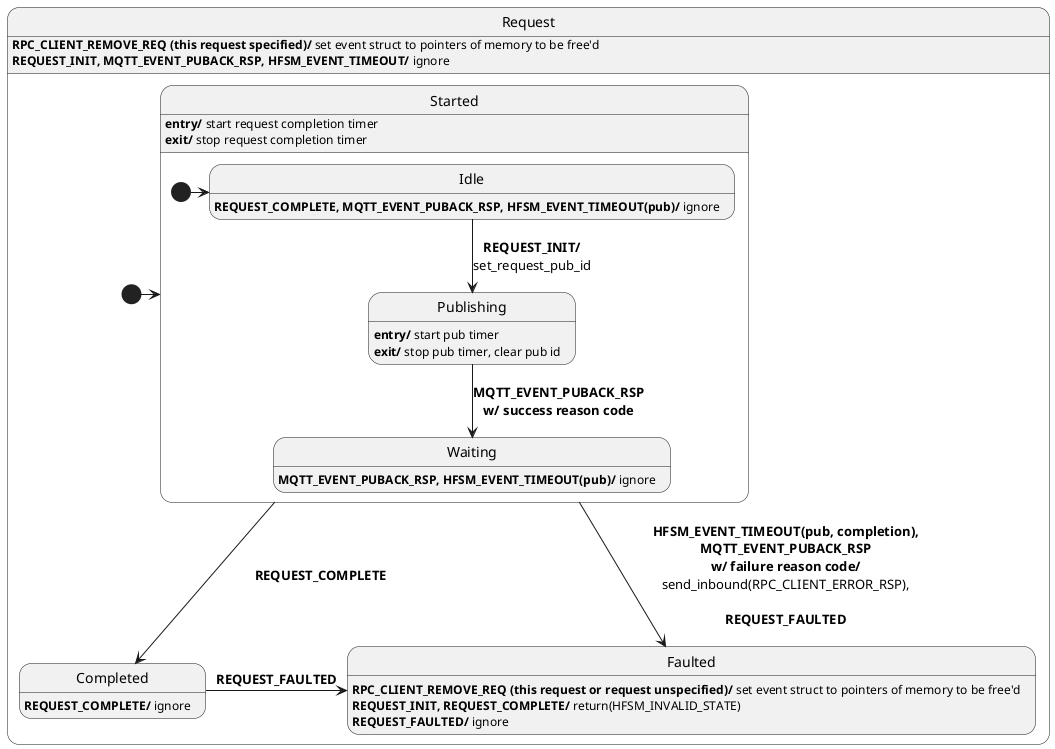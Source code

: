 @startuml
' ignore these as handled outside of this diagram: MQTT_EVENT_CONNECT_REQ, MQTT_EVENT_CONNECT_RSP, MQTT_EVENT_DISCONNECT_REQ,
' MQTT_EVENT_DISCONNECT_RSP, MQTT5_EVENT_SUBACK_RSP, MQTT5_EVENT_UNSUBACK_RSP, and MQTT5_EVENT_PUB_RECV_IND
' Assumptions:
' 0. Unknown events are forwarded (in their original direction, either inbound or outbound).
' 1. send_inbound, send_outbound are used to send information to the app and network respectively.
' 2. All events check that they are for this request or have the correct pub id before processing them.
' 3. Events are handled at the root state only if they aren't handled in a substate.

state Request {
  state Started {
    state Idle
    Idle : <b>REQUEST_COMPLETE, MQTT_EVENT_PUBACK_RSP, HFSM_EVENT_TIMEOUT(pub)/</b> ignore

    state Publishing
    Publishing : <b>entry/</b> start pub timer
    Publishing : <b>exit/</b> stop pub timer, clear pub id

    state Waiting
    Waiting : <b>MQTT_EVENT_PUBACK_RSP, HFSM_EVENT_TIMEOUT(pub)/</b> ignore
    
    [*] -> Idle
    Idle --> Publishing : <b>REQUEST_INIT/</b>\nset_request_pub_id
    Publishing --> Waiting : <b>MQTT_EVENT_PUBACK_RSP</b>\n<b>w/ success reason code</b>
  }
  Started : <b>entry/</b> start request completion timer
  Started : <b>exit/</b> stop request completion timer

  state Completed
  Completed : <b>REQUEST_COMPLETE/</b> ignore
  
  state Faulted
  Faulted : <b>RPC_CLIENT_REMOVE_REQ (this request or request unspecified)/</b> set event struct to pointers of memory to be free'd
  Faulted : <b>REQUEST_INIT, REQUEST_COMPLETE/</b> return(HFSM_INVALID_STATE)
  Faulted : <b>REQUEST_FAULTED/</b> ignore

  [*] -> Started
  Started --> Faulted : <b>HFSM_EVENT_TIMEOUT(pub, completion),</b>\n<b>MQTT_EVENT_PUBACK_RSP</b>\n<b>w/ failure reason code/</b>\nsend_inbound(RPC_CLIENT_ERROR_RSP),\n\n<b>REQUEST_FAULTED</b>
  Completed -> Faulted : <b>REQUEST_FAULTED</b>
  Started --> Completed : <b>REQUEST_COMPLETE</b>
}
Request : <b>RPC_CLIENT_REMOVE_REQ (this request specified)/</b> set event struct to pointers of memory to be free'd
Request : <b>REQUEST_INIT, MQTT_EVENT_PUBACK_RSP, HFSM_EVENT_TIMEOUT/</b> ignore
@enduml
